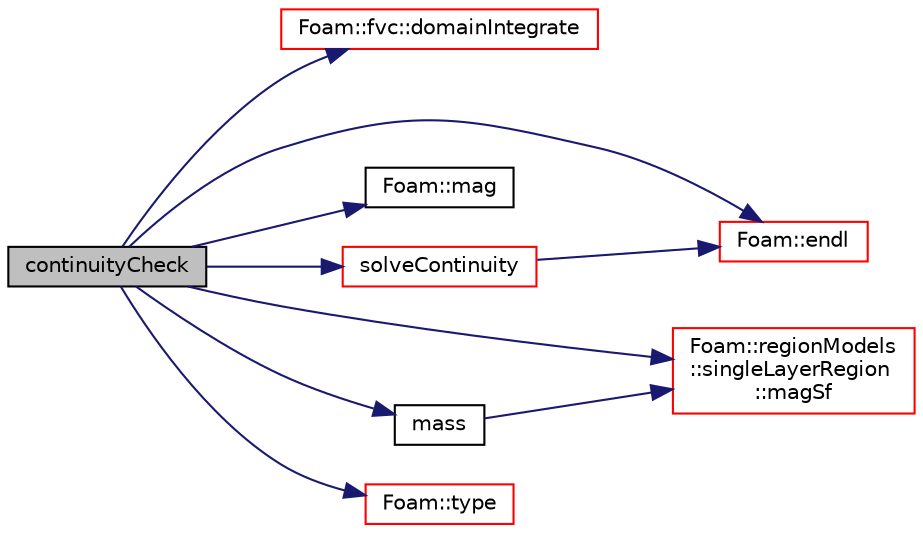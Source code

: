 digraph "continuityCheck"
{
  bgcolor="transparent";
  edge [fontname="Helvetica",fontsize="10",labelfontname="Helvetica",labelfontsize="10"];
  node [fontname="Helvetica",fontsize="10",shape=record];
  rankdir="LR";
  Node1 [label="continuityCheck",height=0.2,width=0.4,color="black", fillcolor="grey75", style="filled", fontcolor="black"];
  Node1 -> Node2 [color="midnightblue",fontsize="10",style="solid",fontname="Helvetica"];
  Node2 [label="Foam::fvc::domainIntegrate",height=0.2,width=0.4,color="red",URL="$a11014.html#a97e6958677a3a619ece7528613725d84"];
  Node1 -> Node3 [color="midnightblue",fontsize="10",style="solid",fontname="Helvetica"];
  Node3 [label="Foam::endl",height=0.2,width=0.4,color="red",URL="$a10979.html#a2db8fe02a0d3909e9351bb4275b23ce4",tooltip="Add newline and flush stream. "];
  Node1 -> Node4 [color="midnightblue",fontsize="10",style="solid",fontname="Helvetica"];
  Node4 [label="Foam::mag",height=0.2,width=0.4,color="black",URL="$a10979.html#a929da2a3fdcf3dacbbe0487d3a330dae"];
  Node1 -> Node5 [color="midnightblue",fontsize="10",style="solid",fontname="Helvetica"];
  Node5 [label="Foam::regionModels\l::singleLayerRegion\l::magSf",height=0.2,width=0.4,color="red",URL="$a02382.html#a50c2173eeb08076209dffc96c59f9372",tooltip="Return the face area magnitudes / [m2]. "];
  Node1 -> Node6 [color="midnightblue",fontsize="10",style="solid",fontname="Helvetica"];
  Node6 [label="mass",height=0.2,width=0.4,color="black",URL="$a01260.html#ab93c309724d9d48bd223ad13a57d356f",tooltip="Return the current film mass. "];
  Node6 -> Node5 [color="midnightblue",fontsize="10",style="solid",fontname="Helvetica"];
  Node1 -> Node7 [color="midnightblue",fontsize="10",style="solid",fontname="Helvetica"];
  Node7 [label="solveContinuity",height=0.2,width=0.4,color="red",URL="$a01260.html#a1a4c7f06441e29b9703723dfd2e5976d",tooltip="Solve continuity equation. "];
  Node7 -> Node3 [color="midnightblue",fontsize="10",style="solid",fontname="Helvetica"];
  Node1 -> Node8 [color="midnightblue",fontsize="10",style="solid",fontname="Helvetica"];
  Node8 [label="Foam::type",height=0.2,width=0.4,color="red",URL="$a10979.html#aec48583af672626378f501eb9fc32cd1",tooltip="Return the file type: DIRECTORY or FILE. "];
}
